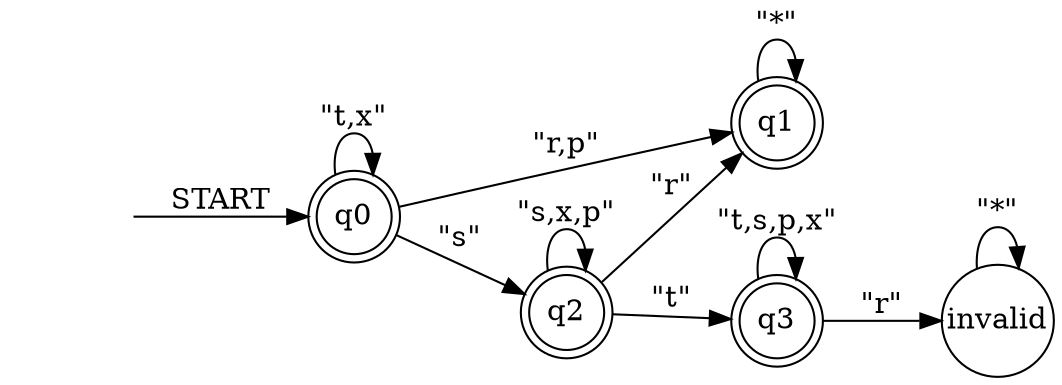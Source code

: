 # ----------------------------------- 
#Title:   G!r || ((r || !s || X(!t W r)) U (p || r))
#From:  patterns.projects.cs.ksu.edu/documentation/patterns/ltl.shtml 
# alphabet : [t, p, r, s, x]
# ----------------------------------- 
 
 
digraph G {
  rankdir=LR;
  q0 [shape=doublecircle, margin=0];
  q1 [shape=doublecircle, margin=0];
  q2 [shape=doublecircle, margin=0];
  q3 [shape=doublecircle, margin=0];
  start0 [shape=none, style=invis];
  start0 -> q0 [label="START"];
  q3 -> q3  [label="\"t,s,p,x\""];
  q1 -> q1  [label="\"*\""];
  q2 -> q1  [label="\"r\""];
  q2 -> q3  [label="\"t\""];
  q2 -> q2  [label="\"s,x,p\""];
  q0 -> q0  [label="\"t,x\""];
  q0 -> q2  [label="\"s\""];
  q0 -> q1  [label="\"r,p\""];
  invalid -> invalid  [label="\"*\""];
  q3 -> invalid  [label="\"r\""];
  invalid [shape=circle, margin=0];
}
